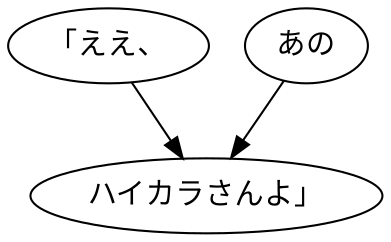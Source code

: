 digraph graph6954 {
	node0 [label="「ええ、"];
	node1 [label="あの"];
	node2 [label="ハイカラさんよ」"];
	node0 -> node2;
	node1 -> node2;
}
